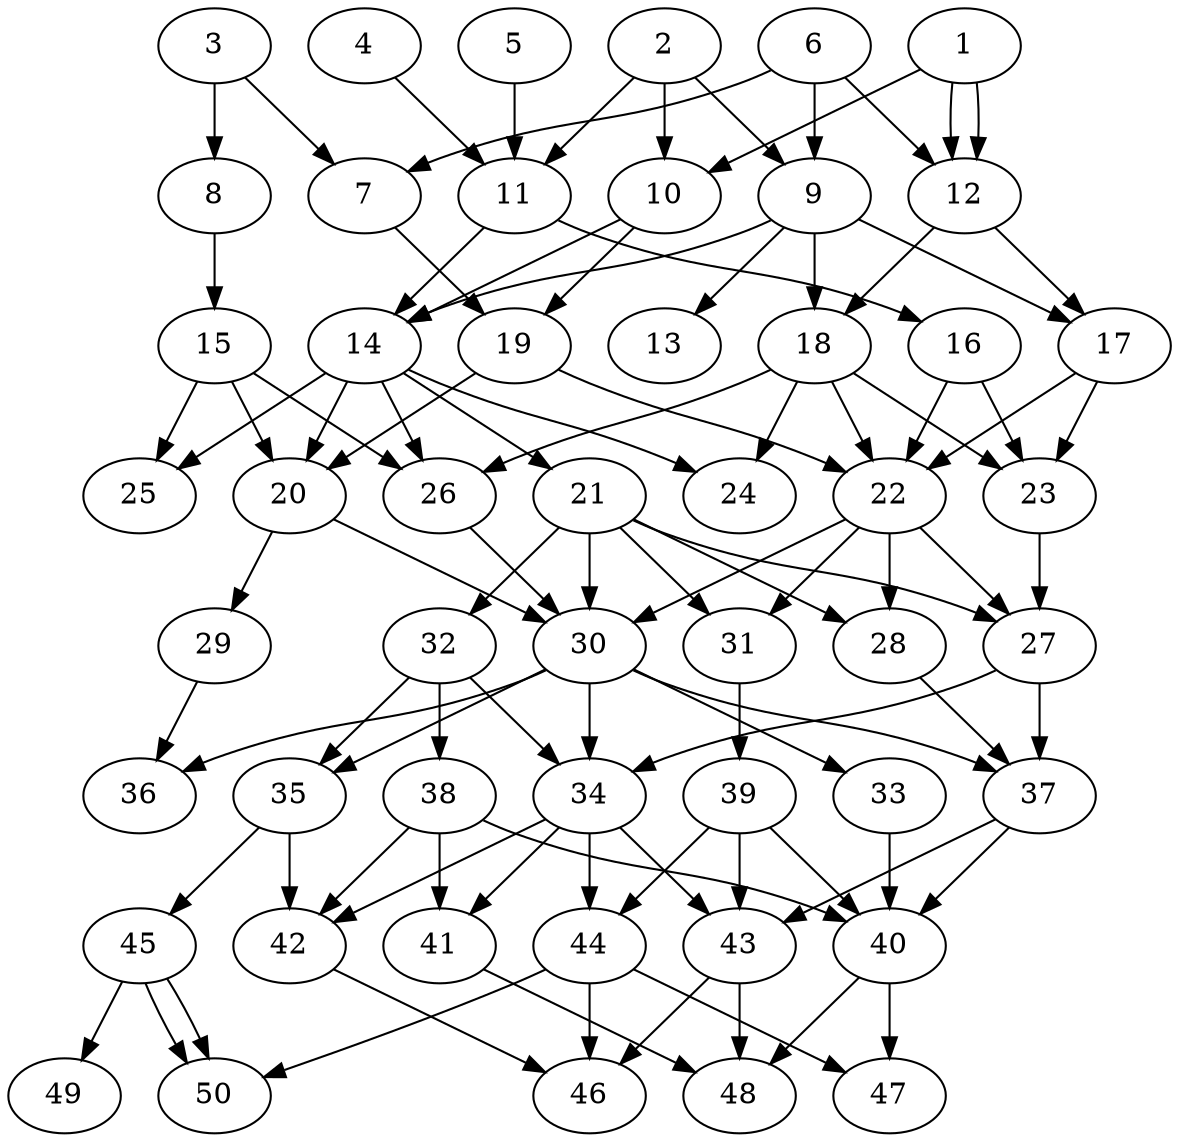 // DAG automatically generated by daggen at Thu Oct  3 14:07:58 2019
// ./daggen --dot -n 50 --ccr 0.3 --fat 0.5 --regular 0.9 --density 0.5 --mindata 5242880 --maxdata 52428800 
digraph G {
  1 [size="169758720", alpha="0.18", expect_size="50927616"] 
  1 -> 10 [size ="50927616"]
  1 -> 12 [size ="50927616"]
  1 -> 12 [size ="50927616"]
  2 [size="118995627", alpha="0.20", expect_size="35698688"] 
  2 -> 9 [size ="35698688"]
  2 -> 10 [size ="35698688"]
  2 -> 11 [size ="35698688"]
  3 [size="77018453", alpha="0.09", expect_size="23105536"] 
  3 -> 7 [size ="23105536"]
  3 -> 8 [size ="23105536"]
  4 [size="166372693", alpha="0.10", expect_size="49911808"] 
  4 -> 11 [size ="49911808"]
  5 [size="19667627", alpha="0.05", expect_size="5900288"] 
  5 -> 11 [size ="5900288"]
  6 [size="69550080", alpha="0.10", expect_size="20865024"] 
  6 -> 7 [size ="20865024"]
  6 -> 9 [size ="20865024"]
  6 -> 12 [size ="20865024"]
  7 [size="79499947", alpha="0.07", expect_size="23849984"] 
  7 -> 19 [size ="23849984"]
  8 [size="131095893", alpha="0.11", expect_size="39328768"] 
  8 -> 15 [size ="39328768"]
  9 [size="34983253", alpha="0.10", expect_size="10494976"] 
  9 -> 13 [size ="10494976"]
  9 -> 14 [size ="10494976"]
  9 -> 17 [size ="10494976"]
  9 -> 18 [size ="10494976"]
  10 [size="92139520", alpha="0.14", expect_size="27641856"] 
  10 -> 14 [size ="27641856"]
  10 -> 19 [size ="27641856"]
  11 [size="150401707", alpha="0.14", expect_size="45120512"] 
  11 -> 14 [size ="45120512"]
  11 -> 16 [size ="45120512"]
  12 [size="132744533", alpha="0.08", expect_size="39823360"] 
  12 -> 17 [size ="39823360"]
  12 -> 18 [size ="39823360"]
  13 [size="129293653", alpha="0.07", expect_size="38788096"] 
  14 [size="39778987", alpha="0.05", expect_size="11933696"] 
  14 -> 20 [size ="11933696"]
  14 -> 21 [size ="11933696"]
  14 -> 24 [size ="11933696"]
  14 -> 25 [size ="11933696"]
  14 -> 26 [size ="11933696"]
  15 [size="119176533", alpha="0.02", expect_size="35752960"] 
  15 -> 20 [size ="35752960"]
  15 -> 25 [size ="35752960"]
  15 -> 26 [size ="35752960"]
  16 [size="155136000", alpha="0.13", expect_size="46540800"] 
  16 -> 22 [size ="46540800"]
  16 -> 23 [size ="46540800"]
  17 [size="78080000", alpha="0.14", expect_size="23424000"] 
  17 -> 22 [size ="23424000"]
  17 -> 23 [size ="23424000"]
  18 [size="133597867", alpha="0.01", expect_size="40079360"] 
  18 -> 22 [size ="40079360"]
  18 -> 23 [size ="40079360"]
  18 -> 24 [size ="40079360"]
  18 -> 26 [size ="40079360"]
  19 [size="65979733", alpha="0.06", expect_size="19793920"] 
  19 -> 20 [size ="19793920"]
  19 -> 22 [size ="19793920"]
  20 [size="148128427", alpha="0.01", expect_size="44438528"] 
  20 -> 29 [size ="44438528"]
  20 -> 30 [size ="44438528"]
  21 [size="100389547", alpha="0.16", expect_size="30116864"] 
  21 -> 27 [size ="30116864"]
  21 -> 28 [size ="30116864"]
  21 -> 30 [size ="30116864"]
  21 -> 31 [size ="30116864"]
  21 -> 32 [size ="30116864"]
  22 [size="50957653", alpha="0.04", expect_size="15287296"] 
  22 -> 27 [size ="15287296"]
  22 -> 28 [size ="15287296"]
  22 -> 30 [size ="15287296"]
  22 -> 31 [size ="15287296"]
  23 [size="114220373", alpha="0.20", expect_size="34266112"] 
  23 -> 27 [size ="34266112"]
  24 [size="168205653", alpha="0.14", expect_size="50461696"] 
  25 [size="47991467", alpha="0.09", expect_size="14397440"] 
  26 [size="62310400", alpha="0.10", expect_size="18693120"] 
  26 -> 30 [size ="18693120"]
  27 [size="161880747", alpha="0.19", expect_size="48564224"] 
  27 -> 34 [size ="48564224"]
  27 -> 37 [size ="48564224"]
  28 [size="116022613", alpha="0.03", expect_size="34806784"] 
  28 -> 37 [size ="34806784"]
  29 [size="121569280", alpha="0.09", expect_size="36470784"] 
  29 -> 36 [size ="36470784"]
  30 [size="165509120", alpha="0.04", expect_size="49652736"] 
  30 -> 33 [size ="49652736"]
  30 -> 34 [size ="49652736"]
  30 -> 35 [size ="49652736"]
  30 -> 36 [size ="49652736"]
  30 -> 37 [size ="49652736"]
  31 [size="18036053", alpha="0.17", expect_size="5410816"] 
  31 -> 39 [size ="5410816"]
  32 [size="146012160", alpha="0.04", expect_size="43803648"] 
  32 -> 34 [size ="43803648"]
  32 -> 35 [size ="43803648"]
  32 -> 38 [size ="43803648"]
  33 [size="21807787", alpha="0.05", expect_size="6542336"] 
  33 -> 40 [size ="6542336"]
  34 [size="19544747", alpha="0.09", expect_size="5863424"] 
  34 -> 41 [size ="5863424"]
  34 -> 42 [size ="5863424"]
  34 -> 43 [size ="5863424"]
  34 -> 44 [size ="5863424"]
  35 [size="130829653", alpha="0.06", expect_size="39248896"] 
  35 -> 42 [size ="39248896"]
  35 -> 45 [size ="39248896"]
  36 [size="43287893", alpha="0.00", expect_size="12986368"] 
  37 [size="123559253", alpha="0.02", expect_size="37067776"] 
  37 -> 40 [size ="37067776"]
  37 -> 43 [size ="37067776"]
  38 [size="119101440", alpha="0.19", expect_size="35730432"] 
  38 -> 40 [size ="35730432"]
  38 -> 41 [size ="35730432"]
  38 -> 42 [size ="35730432"]
  39 [size="143534080", alpha="0.02", expect_size="43060224"] 
  39 -> 40 [size ="43060224"]
  39 -> 43 [size ="43060224"]
  39 -> 44 [size ="43060224"]
  40 [size="57077760", alpha="0.02", expect_size="17123328"] 
  40 -> 47 [size ="17123328"]
  40 -> 48 [size ="17123328"]
  41 [size="91692373", alpha="0.12", expect_size="27507712"] 
  41 -> 48 [size ="27507712"]
  42 [size="65727147", alpha="0.07", expect_size="19718144"] 
  42 -> 46 [size ="19718144"]
  43 [size="94453760", alpha="0.14", expect_size="28336128"] 
  43 -> 46 [size ="28336128"]
  43 -> 48 [size ="28336128"]
  44 [size="132403200", alpha="0.20", expect_size="39720960"] 
  44 -> 46 [size ="39720960"]
  44 -> 47 [size ="39720960"]
  44 -> 50 [size ="39720960"]
  45 [size="44591787", alpha="0.09", expect_size="13377536"] 
  45 -> 49 [size ="13377536"]
  45 -> 50 [size ="13377536"]
  45 -> 50 [size ="13377536"]
  46 [size="90009600", alpha="0.05", expect_size="27002880"] 
  47 [size="91743573", alpha="0.19", expect_size="27523072"] 
  48 [size="110397440", alpha="0.05", expect_size="33119232"] 
  49 [size="104813227", alpha="0.05", expect_size="31443968"] 
  50 [size="123487573", alpha="0.04", expect_size="37046272"] 
}
